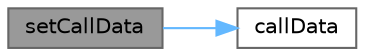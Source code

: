 digraph "setCallData"
{
 // INTERACTIVE_SVG=YES
 // LATEX_PDF_SIZE
  bgcolor="transparent";
  edge [fontname=Helvetica,fontsize=10,labelfontname=Helvetica,labelfontsize=10];
  node [fontname=Helvetica,fontsize=10,shape=box,height=0.2,width=0.4];
  rankdir="LR";
  Node1 [label="setCallData",height=0.2,width=0.4,color="gray40", fillcolor="grey60", style="filled", fontcolor="black",tooltip=" "];
  Node1 -> Node2 [color="steelblue1",style="solid"];
  Node2 [label="callData",height=0.2,width=0.4,color="grey40", fillcolor="white", style="filled",URL="$classore_1_1data_1_1_convertible_bond_reference_datum.html#a20461184e9d402b75e44fb38e06300cb",tooltip=" "];
}
